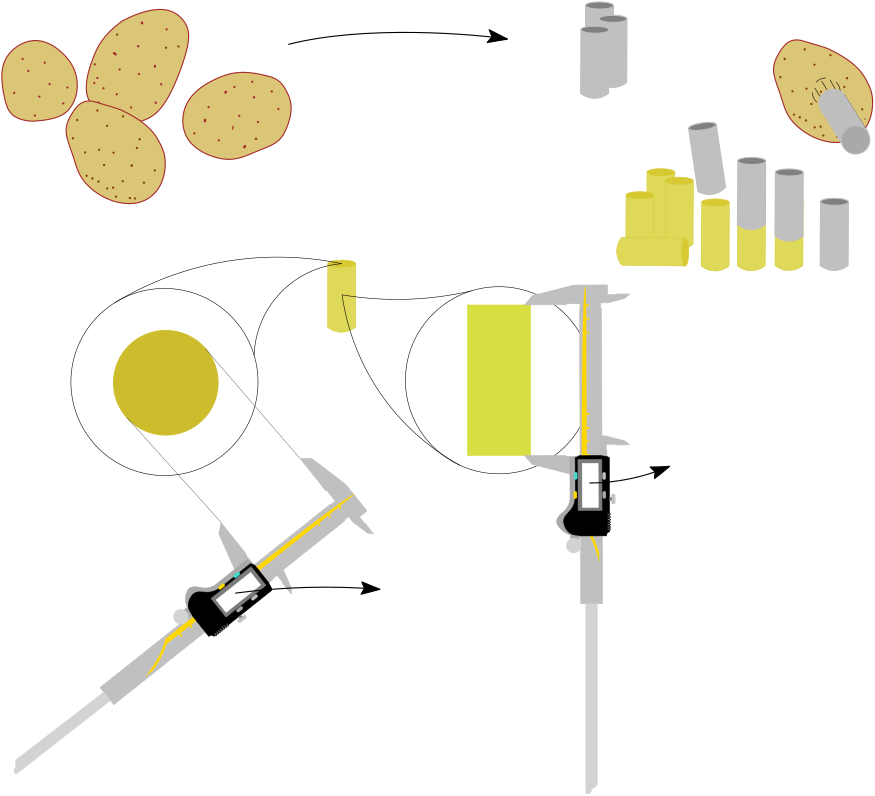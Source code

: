 <?xml version="1.0"?>
<!DOCTYPE ipe SYSTEM "ipe.dtd">
<ipe version="70218" creator="Ipe 7.2.20">
<info created="D:20200706234739" modified="D:20200707144152"/>
<ipestyle name="basic">
<symbol name="arrow/arc(spx)">
<path stroke="sym-stroke" fill="sym-stroke" pen="sym-pen">
0 0 m
-1 0.333 l
-1 -0.333 l
h
</path>
</symbol>
<symbol name="arrow/farc(spx)">
<path stroke="sym-stroke" fill="white" pen="sym-pen">
0 0 m
-1 0.333 l
-1 -0.333 l
h
</path>
</symbol>
<symbol name="arrow/ptarc(spx)">
<path stroke="sym-stroke" fill="sym-stroke" pen="sym-pen">
0 0 m
-1 0.333 l
-0.8 0 l
-1 -0.333 l
h
</path>
</symbol>
<symbol name="arrow/fptarc(spx)">
<path stroke="sym-stroke" fill="white" pen="sym-pen">
0 0 m
-1 0.333 l
-0.8 0 l
-1 -0.333 l
h
</path>
</symbol>
<symbol name="mark/circle(sx)" transformations="translations">
<path fill="sym-stroke">
0.6 0 0 0.6 0 0 e
0.4 0 0 0.4 0 0 e
</path>
</symbol>
<symbol name="mark/disk(sx)" transformations="translations">
<path fill="sym-stroke">
0.6 0 0 0.6 0 0 e
</path>
</symbol>
<symbol name="mark/fdisk(sfx)" transformations="translations">
<group>
<path fill="sym-fill">
0.5 0 0 0.5 0 0 e
</path>
<path fill="sym-stroke" fillrule="eofill">
0.6 0 0 0.6 0 0 e
0.4 0 0 0.4 0 0 e
</path>
</group>
</symbol>
<symbol name="mark/box(sx)" transformations="translations">
<path fill="sym-stroke" fillrule="eofill">
-0.6 -0.6 m
0.6 -0.6 l
0.6 0.6 l
-0.6 0.6 l
h
-0.4 -0.4 m
0.4 -0.4 l
0.4 0.4 l
-0.4 0.4 l
h
</path>
</symbol>
<symbol name="mark/square(sx)" transformations="translations">
<path fill="sym-stroke">
-0.6 -0.6 m
0.6 -0.6 l
0.6 0.6 l
-0.6 0.6 l
h
</path>
</symbol>
<symbol name="mark/fsquare(sfx)" transformations="translations">
<group>
<path fill="sym-fill">
-0.5 -0.5 m
0.5 -0.5 l
0.5 0.5 l
-0.5 0.5 l
h
</path>
<path fill="sym-stroke" fillrule="eofill">
-0.6 -0.6 m
0.6 -0.6 l
0.6 0.6 l
-0.6 0.6 l
h
-0.4 -0.4 m
0.4 -0.4 l
0.4 0.4 l
-0.4 0.4 l
h
</path>
</group>
</symbol>
<symbol name="mark/cross(sx)" transformations="translations">
<group>
<path fill="sym-stroke">
-0.43 -0.57 m
0.57 0.43 l
0.43 0.57 l
-0.57 -0.43 l
h
</path>
<path fill="sym-stroke">
-0.43 0.57 m
0.57 -0.43 l
0.43 -0.57 l
-0.57 0.43 l
h
</path>
</group>
</symbol>
<symbol name="arrow/fnormal(spx)">
<path stroke="sym-stroke" fill="white" pen="sym-pen">
0 0 m
-1 0.333 l
-1 -0.333 l
h
</path>
</symbol>
<symbol name="arrow/pointed(spx)">
<path stroke="sym-stroke" fill="sym-stroke" pen="sym-pen">
0 0 m
-1 0.333 l
-0.8 0 l
-1 -0.333 l
h
</path>
</symbol>
<symbol name="arrow/fpointed(spx)">
<path stroke="sym-stroke" fill="white" pen="sym-pen">
0 0 m
-1 0.333 l
-0.8 0 l
-1 -0.333 l
h
</path>
</symbol>
<symbol name="arrow/linear(spx)">
<path stroke="sym-stroke" pen="sym-pen">
-1 0.333 m
0 0 l
-1 -0.333 l
</path>
</symbol>
<symbol name="arrow/fdouble(spx)">
<path stroke="sym-stroke" fill="white" pen="sym-pen">
0 0 m
-1 0.333 l
-1 -0.333 l
h
-1 0 m
-2 0.333 l
-2 -0.333 l
h
</path>
</symbol>
<symbol name="arrow/double(spx)">
<path stroke="sym-stroke" fill="sym-stroke" pen="sym-pen">
0 0 m
-1 0.333 l
-1 -0.333 l
h
-1 0 m
-2 0.333 l
-2 -0.333 l
h
</path>
</symbol>
<symbol name="arrow/mid-normal(spx)">
<path stroke="sym-stroke" fill="sym-stroke" pen="sym-pen">
0.5 0 m
-0.5 0.333 l
-0.5 -0.333 l
h
</path>
</symbol>
<symbol name="arrow/mid-fnormal(spx)">
<path stroke="sym-stroke" fill="white" pen="sym-pen">
0.5 0 m
-0.5 0.333 l
-0.5 -0.333 l
h
</path>
</symbol>
<symbol name="arrow/mid-pointed(spx)">
<path stroke="sym-stroke" fill="sym-stroke" pen="sym-pen">
0.5 0 m
-0.5 0.333 l
-0.3 0 l
-0.5 -0.333 l
h
</path>
</symbol>
<symbol name="arrow/mid-fpointed(spx)">
<path stroke="sym-stroke" fill="white" pen="sym-pen">
0.5 0 m
-0.5 0.333 l
-0.3 0 l
-0.5 -0.333 l
h
</path>
</symbol>
<symbol name="arrow/mid-double(spx)">
<path stroke="sym-stroke" fill="sym-stroke" pen="sym-pen">
1 0 m
0 0.333 l
0 -0.333 l
h
0 0 m
-1 0.333 l
-1 -0.333 l
h
</path>
</symbol>
<symbol name="arrow/mid-fdouble(spx)">
<path stroke="sym-stroke" fill="white" pen="sym-pen">
1 0 m
0 0.333 l
0 -0.333 l
h
0 0 m
-1 0.333 l
-1 -0.333 l
h
</path>
</symbol>
<pen name="heavier" value="0.8"/>
<pen name="fat" value="1.2"/>
<pen name="ultrafat" value="2"/>
<symbolsize name="large" value="5"/>
<symbolsize name="small" value="2"/>
<symbolsize name="tiny" value="1.1"/>
<arrowsize name="large" value="10"/>
<arrowsize name="small" value="5"/>
<arrowsize name="tiny" value="3"/>
<color name="red" value="1 0 0"/>
<color name="blue" value="0 0 1"/>
<color name="green" value="0 1 0"/>
<color name="yellow" value="1 1 0"/>
<color name="orange" value="1 0.647 0"/>
<color name="gold" value="1 0.843 0"/>
<color name="purple" value="0.627 0.125 0.941"/>
<color name="gray" value="0.745"/>
<color name="brown" value="0.647 0.165 0.165"/>
<color name="navy" value="0 0 0.502"/>
<color name="pink" value="1 0.753 0.796"/>
<color name="seagreen" value="0.18 0.545 0.341"/>
<color name="turquoise" value="0.251 0.878 0.816"/>
<color name="violet" value="0.933 0.51 0.933"/>
<color name="darkblue" value="0 0 0.545"/>
<color name="darkcyan" value="0 0.545 0.545"/>
<color name="darkgray" value="0.663"/>
<color name="darkgreen" value="0 0.392 0"/>
<color name="darkmagenta" value="0.545 0 0.545"/>
<color name="darkorange" value="1 0.549 0"/>
<color name="darkred" value="0.545 0 0"/>
<color name="lightblue" value="0.678 0.847 0.902"/>
<color name="lightcyan" value="0.878 1 1"/>
<color name="lightgray" value="0.827"/>
<color name="lightgreen" value="0.565 0.933 0.565"/>
<color name="lightyellow" value="1 1 0.878"/>
<dashstyle name="dotted" value="[1 3] 0"/>
<dashstyle name="dashed" value="[4] 0"/>
<dashstyle name="dash dotted" value="[4 2 1 2] 0"/>
<dashstyle name="dash dot dotted" value="[4 2 1 2 1 2] 0"/>
<textsize name="large" value="\large"/>
<textsize name="Large" value="\Large"/>
<textsize name="LARGE" value="\LARGE"/>
<textsize name="huge" value="\huge"/>
<textsize name="Huge" value="\Huge"/>
<textsize name="small" value="\small"/>
<textsize name="footnote" value="\footnotesize"/>
<textsize name="tiny" value="\tiny"/>
<textstyle name="center" begin="\begin{center}" end="\end{center}"/>
<textstyle name="itemize" begin="\begin{itemize}" end="\end{itemize}"/>
<textstyle name="item" begin="\begin{itemize}\item{}" end="\end{itemize}"/>
<gridsize name="4 pts" value="4"/>
<gridsize name="8 pts (~3 mm)" value="8"/>
<gridsize name="16 pts (~6 mm)" value="16"/>
<gridsize name="32 pts (~12 mm)" value="32"/>
<gridsize name="10 pts (~3.5 mm)" value="10"/>
<gridsize name="20 pts (~7 mm)" value="20"/>
<gridsize name="14 pts (~5 mm)" value="14"/>
<gridsize name="28 pts (~10 mm)" value="28"/>
<gridsize name="56 pts (~20 mm)" value="56"/>
<anglesize name="90 deg" value="90"/>
<anglesize name="60 deg" value="60"/>
<anglesize name="45 deg" value="45"/>
<anglesize name="30 deg" value="30"/>
<anglesize name="22.5 deg" value="22.5"/>
<opacity name="10%" value="0.1"/>
<opacity name="30%" value="0.3"/>
<opacity name="50%" value="0.5"/>
<opacity name="75%" value="0.75"/>
<tiling name="falling" angle="-60" step="4" width="1"/>
<tiling name="rising" angle="30" step="4" width="1"/>
</ipestyle>
<page>
<layer name="alpha"/>
<layer name="beta"/>
<layer name="gamma"/>
<layer name="epsilon"/>
<layer name="zeta"/>
<layer name="eta"/>
<view layers="alpha beta gamma epsilon zeta eta" active="zeta"/>
<path layer="alpha" stroke="brown" fill="0.859 0.773 0.467" join="1">
168.193 727.742 m
181.514 734.641
192.694 728.456
192.456 718.227
184.678 698.091
177.301 691.257
165.476 690.172
152.891 699.285
157.447 714.798
161.136 722.501
168.193 727.742 c
</path>
<path stroke="brown" fill="0.859 0.773 0.467" join="1">
221.984 707.529 m
212.22 710.241
203.324 708.289
191.825 701.237
188.895 691.148
192.584 681.818
206.579 676.285
215.8 680.624
224.154 683.554
227.3 688.11
230.012 697.223
226.541 704.275
224.696 706.336
221.984 707.529 c
</path>
<path stroke="brown" fill="0.859 0.773 0.467" join="1">
135.946 691.627 m
145.493 692.17
150.809 696.726
152.653 704.863
150.483 713.108
141.696 720.81
133.451 721.027
126.725 716.145
124.229 709.528
125.64 699.113
128.215 692.05
135.946 691.627 c
</path>
<path stroke="brown" pen="0.8" cap="1" join="1">
132.322 714.055 m
132.322 714.055 l
</path>
<path stroke="brown" pen="0.8" cap="1" join="1">
134.379 709.748 m
134.379 709.748 l
</path>
<path stroke="brown" pen="0.8" cap="1" join="1">
140.292 712.705 m
140.292 712.705 l
</path>
<path stroke="brown" pen="0.8" cap="1" join="1">
142.028 704.992 m
142.028 704.992 l
</path>
<path stroke="brown" pen="0.8" cap="1" join="1">
138.364 700.492 m
138.364 700.492 l
</path>
<path stroke="brown" pen="0.8" cap="1" join="1">
129.301 701.842 m
129.301 701.842 l
</path>
<path stroke="brown" pen="0.8" cap="1" join="1">
136.757 693.679 m
136.757 693.679 l
</path>
<path stroke="brown" pen="0.8" cap="1" join="1">
146.977 698.05 m
146.977 698.05 l
</path>
<path stroke="brown" pen="0.8" cap="1" join="1">
148.456 703.771 m
148.456 703.771 l
</path>
<path stroke="brown" pen="0.8" cap="1" join="1">
171.366 696.603 m
171.366 696.603 l
</path>
<path stroke="brown" pen="0.8" cap="1" join="1">
179.937 711.574 m
179.937 711.249 l
</path>
<path stroke="brown" pen="0.8" cap="1" join="1">
174.187 708.645 m
174.187 708.645 l
</path>
<path stroke="brown" pen="0.8" cap="1" join="1">
167.243 710.272 m
167.243 710.272 l
</path>
<path stroke="brown" pen="0.8" cap="1" join="1">
165.182 716.13 m
165.399 716.13 l
165.725 715.805 l
165.725 715.697 l
165.833 715.697 l
</path>
<path stroke="brown" pen="0.8" cap="1" join="1">
173.861 718.626 m
173.97 718.626 l
</path>
<path stroke="brown" pen="0.8" cap="1" join="1">
184.168 724.701 m
184.168 724.701 l
</path>
<path stroke="brown" pen="0.8" cap="1" join="1">
175.272 727.196 m
175.272 726.979 l
175.38 726.871 l
</path>
<path stroke="brown" pen="0.8" cap="1" join="1">
158.131 705.39 m
158.131 705.39 l
</path>
<path stroke="brown" pen="0.8" cap="1" join="1">
163.88 693.457 m
163.88 693.457 l
</path>
<path stroke="brown" pen="0.8" cap="1" join="1">
182.215 704.956 m
182.215 704.956 l
</path>
<path stroke="brown" pen="0.8" cap="1" join="1">
180.262 698.23 m
180.262 698.339 l
</path>
<path stroke="brown" pen="0.8" cap="1" join="1">
202.936 684.778 m
202.936 684.778 l
</path>
<path stroke="brown" pen="0.8" cap="1" join="1">
217.039 691.395 m
217.039 691.395 l
</path>
<path stroke="brown" pen="0.8" cap="1" join="1">
208.577 703.98 m
208.577 703.98 l
</path>
<path stroke="brown" pen="0.8" cap="1" join="1">
205.54 702.244 m
205.431 702.136 l
205.431 702.027 l
205.323 702.027 l
205.323 701.919 l
</path>
<path stroke="brown" pen="0.8" cap="1" join="1">
199.247 696.711 m
199.247 696.711 l
</path>
<path stroke="brown" pen="0.8" cap="1" join="1">
198.054 692.155 m
197.945 692.046 l
197.945 691.612 l
</path>
<path stroke="brown" pen="0.8" cap="1" join="1">
194.148 687.273 m
194.148 687.273 l
</path>
<path stroke="brown" pen="0.8" cap="1" join="1">
224.416 696.06 m
224.416 696.06 l
</path>
<path stroke="brown" pen="0.8" cap="1" join="1">
216.388 685.32 m
216.28 685.32 l
</path>
<path stroke="brown" pen="0.8" cap="1" join="1">
212.374 682.716 m
212.374 682.608 l
212.157 682.282 l
212.049 682.282 l
</path>
<path stroke="brown" pen="0.8" cap="1" join="1">
210.313 693.565 m
210.313 693.565 l
</path>
<path stroke="brown" cap="1" join="1">
208.035 689.877 m
208.035 689.117 l
207.926 688.9 l
207.926 688.792 l
</path>
<path stroke="brown" pen="0.8" cap="1" join="1">
222.03 702.353 m
222.03 702.353 l
</path>
<path stroke="brown" pen="0.8" cap="1" join="1">
215.629 700.291 m
215.629 700.183 l
</path>
<path stroke="brown" pen="0.8" cap="1" join="1">
214.978 705.824 m
214.978 705.824 l
</path>
<path stroke="brown" pen="0.8" cap="1" join="1">
166.192 701.323 m
166.192 701.323 l
</path>
<path stroke="brown" pen="0.8" cap="1" join="1">
169.671 692.534 m
169.671 692.534 l
</path>
<path stroke="brown" pen="0.8" cap="1" join="1">
167.291 693.998 m
167.291 693.998 l
</path>
<path stroke="brown" pen="0.8" cap="1" join="1">
161.981 696.013 m
161.981 696.013 l
</path>
<path stroke="brown" pen="0.8" cap="1" join="1">
159.6 698.393 m
159.6 698.393 l
</path>
<path stroke="brown" pen="0.8" cap="1" join="1">
161.431 703.52 m
161.431 703.52 l
</path>
<path stroke="brown" pen="0.8" cap="1" join="1">
159.234 707.182 m
159.234 707.182 l
</path>
<path stroke="brown" pen="0.8" cap="1" join="1">
158.319 712.126 m
158.319 712.126 l
</path>
<path matrix="1 0 0 1 11.4613 11.2974" stroke="brown" fill="0.859 0.773 0.467" cap="1">
160.714 682.039 m
158.882 683.229
156.596 683.978
156.733 684.509
146.427 687.438 c
142.305 688.306
138.399 683.315
135.361 676.806
139.375 667.801
141.22 659.014
151.743 650.986
163.894 649.901
171.379 656.627
172.79 666.717
170.511 672.683
166.497 678.65
160.714 682.066 c
</path>
<path stroke="0.502 0.251 0" pen="0.8" cap="1" join="1">
162.734 689.977 m
162.734 689.977 l
</path>
<path stroke="0.502 0.251 0" pen="0.8" cap="1" join="1">
151.991 692.038 m
151.991 692.101 l
</path>
<path stroke="0.502 0.251 0" pen="0.8" cap="1" join="1">
159.861 681.358 m
159.861 681.358 l
</path>
<path stroke="0.502 0.251 0" pen="0.8" cap="1" join="1">
173.477 681.982 m
173.477 681.982 l
</path>
<path stroke="0.502 0.251 0" pen="0.8" cap="1" join="1">
174.414 685.105 m
174.476 685.168 l
</path>
<path stroke="0.502 0.251 0" pen="0.8" cap="1" join="1">
179.91 673.925 m
179.91 673.925 l
</path>
<path stroke="0.502 0.251 0" pen="0.8" cap="1" join="1">
176.038 669.49 m
175.975 669.49 l
</path>
<path stroke="0.502 0.251 0" pen="0.8" cap="1" join="1">
172.79 663.807 m
172.79 663.807 l
</path>
<path stroke="0.502 0.251 0" pen="0.8" cap="1" join="1">
170.978 663.994 m
170.916 663.994 l
</path>
<path stroke="0.502 0.251 0" pen="0.8" cap="1" join="1">
165.919 664.494 m
165.919 664.494 l
</path>
<path stroke="0.502 0.251 0" pen="0.8" cap="1" join="1">
164.92 667.742 m
164.92 667.679 l
</path>
<path stroke="0.502 0.251 0" pen="0.8" cap="1" join="1">
162.796 667.429 m
162.796 667.429 l
</path>
<path stroke="0.502 0.251 0" pen="0.8" cap="1" join="1">
159.673 669.928 m
159.611 669.928 l
</path>
<path stroke="0.502 0.251 0" pen="0.8" cap="1" join="1">
157.425 670.989 m
157.425 671.114 l
</path>
<path stroke="0.502 0.251 0" pen="0.8" cap="1" join="1">
155.364 671.989 m
155.364 671.989 l
</path>
<path stroke="0.502 0.251 0" pen="0.8" cap="1" join="1">
161.61 675.861 m
161.672 675.861 l
</path>
<path stroke="0.502 0.251 0" pen="0.8" cap="1" join="1">
168.355 670.053 m
168.355 670.053 l
</path>
<path stroke="0.502 0.251 0" pen="0.8" cap="1" join="1">
171.665 675.611 m
171.665 675.736 l
171.541 675.736 l
</path>
<path stroke="0.502 0.251 0" pen="0.8" cap="1" join="1">
165.045 680.296 m
165.045 680.296 l
</path>
<path stroke="0.502 0.251 0" pen="0.8" cap="1" join="1">
168.48 693.412 m
168.48 693.412 l
</path>
<path stroke="0.502 0.251 0" pen="0.8" cap="1" join="1">
159.236 695.536 m
159.236 695.473 l
</path>
<path stroke="0.502 0.251 0" pen="0.8" cap="1" join="1">
154.802 680.421 m
154.802 680.421 l
</path>
<path stroke="0.502 0.251 0" pen="0.8" cap="1" join="1">
150.429 685.48 m
150.429 685.542 l
</path>
<path stroke="0.502 0.251 0" pen="0.8" cap="1" join="1">
188.443 718.543 m
188.443 718.543 l
</path>
<path stroke="0.502 0.251 0" pen="0.8" cap="1" join="1">
183.972 718.11 m
183.972 718.11 l
</path>
<path stroke="0.502 0.251 0" pen="0.8" cap="1" join="1">
166.327 722.822 m
166.327 722.822 l
</path>
<path stroke="0" arrow="ptarc/normal">
227.955 719.288 m
255.756 726.409
295.198 722.985
306.839 721.205 c
</path>
<path matrix="0.524893 0 0 0.777901 158.315 163.149" stroke="gray" fill="0.753">
336.622 733.175 m
336.385 703.468 l
21.3727 0 0 21.3727 345.953 722.579 355.52 703.468 a
355.706 733.023 l
</path>
<path matrix="0.323666 0 0.00209453 0.479679 224.566 382.216" stroke="gray" fill="0.502">
15.5036 0 -0.405716 2.67772 351.976 731.899 e
</path>
<path matrix="0.524893 0 0 0.777901 163.17 158.352" stroke="gray" fill="0.753">
336.622 733.175 m
336.385 703.468 l
21.3727 0 0 21.3727 345.953 722.579 355.52 703.468 a
355.706 733.023 l
</path>
<path matrix="0.323666 0 0.00209453 0.479679 229.421 377.419" stroke="gray" fill="0.502">
15.5036 0 -0.405716 2.67772 351.976 731.899 e
</path>
<path matrix="0.524893 0 0 0.777901 156.654 154.438" stroke="gray" fill="0.753">
336.622 733.175 m
336.385 703.468 l
21.3727 0 0 21.3727 345.953 722.579 355.52 703.468 a
355.706 733.023 l
</path>
<path matrix="0.323666 0 0.00209453 0.479679 222.904 373.505" stroke="gray" fill="0.502">
15.5036 0 -0.405716 2.67772 351.976 731.899 e
</path>
<path matrix="1 0 0 1 254.669 21.9941" stroke="brown" pen="0.8" cap="1" join="1">
163.88 693.457 m
163.88 693.457 l
</path>
<path matrix="1 0 0 1 254.669 21.9941" stroke="brown" pen="0.8" cap="1" join="1">
169.671 692.534 m
169.671 692.534 l
</path>
<path matrix="1 0 0 1 254.669 21.9941" stroke="brown" pen="0.8" cap="1" join="1">
167.291 693.998 m
167.291 693.998 l
</path>
<path matrix="1 0 0 1 254.669 21.9941" stroke="brown" pen="0.8" cap="1" join="1">
161.981 696.013 m
161.981 696.013 l
</path>
<path matrix="1 0 0 1 266.131 33.2915" stroke="brown" fill="0.859 0.773 0.467" cap="1">
160.714 682.039 m
158.882 683.229
156.596 683.978
156.733 684.509
146.427 687.438 c
142.305 688.306
138.399 683.315
135.361 676.806
139.375 667.801
141.22 659.014
151.743 650.986
163.894 649.901
171.379 656.627
172.79 666.717
170.511 672.683
166.497 678.65
160.714 682.066 c
</path>
<path matrix="1 0 0 1 254.669 21.9941" stroke="0.502 0.251 0" pen="0.8" cap="1" join="1">
162.734 689.977 m
162.734 689.977 l
</path>
<path matrix="1 0 0 1 254.669 21.9941" stroke="0.502 0.251 0" pen="0.8" cap="1" join="1">
151.991 692.038 m
151.991 692.101 l
</path>
<path matrix="1 0 0 1 254.669 21.9941" stroke="0.502 0.251 0" pen="0.8" cap="1" join="1">
159.861 681.358 m
159.861 681.358 l
</path>
<path matrix="1 0 0 1 254.669 21.9941" stroke="0.502 0.251 0" pen="0.8" cap="1" join="1">
173.477 681.982 m
173.477 681.982 l
</path>
<path matrix="1 0 0 1 254.669 21.9941" stroke="0.502 0.251 0" pen="0.8" cap="1" join="1">
174.414 685.105 m
174.476 685.168 l
</path>
<path matrix="1 0 0 1 254.669 21.9941" stroke="0.502 0.251 0" pen="0.8" cap="1" join="1">
179.91 673.925 m
179.91 673.925 l
</path>
<path matrix="1 0 0 1 254.669 21.9941" stroke="0.502 0.251 0" pen="0.8" cap="1" join="1">
176.038 669.49 m
175.975 669.49 l
</path>
<path matrix="1 0 0 1 254.669 21.9941" stroke="0.502 0.251 0" pen="0.8" cap="1" join="1">
172.79 663.807 m
172.79 663.807 l
</path>
<path matrix="1 0 0 1 254.669 21.9941" stroke="0.502 0.251 0" pen="0.8" cap="1" join="1">
170.978 663.994 m
170.916 663.994 l
</path>
<path matrix="1 0 0 1 254.669 21.9941" stroke="0.502 0.251 0" pen="0.8" cap="1" join="1">
165.919 664.494 m
165.919 664.494 l
</path>
<path matrix="1 0 0 1 254.669 21.9941" stroke="0.502 0.251 0" pen="0.8" cap="1" join="1">
164.92 667.742 m
164.92 667.679 l
</path>
<path matrix="1 0 0 1 254.669 21.9941" stroke="0.502 0.251 0" pen="0.8" cap="1" join="1">
162.796 667.429 m
162.796 667.429 l
</path>
<path matrix="1 0 0 1 254.669 21.9941" stroke="0.502 0.251 0" pen="0.8" cap="1" join="1">
159.673 669.928 m
159.611 669.928 l
</path>
<path matrix="1 0 0 1 254.669 21.9941" stroke="0.502 0.251 0" pen="0.8" cap="1" join="1">
157.425 670.989 m
157.425 671.114 l
</path>
<path matrix="1 0 0 1 254.669 21.9941" stroke="0.502 0.251 0" pen="0.8" cap="1" join="1">
155.364 671.989 m
155.364 671.989 l
</path>
<path matrix="1 0 0 1 254.669 21.9941" stroke="0.502 0.251 0" pen="0.8" cap="1" join="1">
161.61 675.861 m
161.672 675.861 l
</path>
<path matrix="1 0 0 1 254.669 21.9941" stroke="0.502 0.251 0" pen="0.8" cap="1" join="1">
168.355 670.053 m
168.355 670.053 l
</path>
<path matrix="1 0 0 1 254.669 21.9941" stroke="0.502 0.251 0" pen="0.8" cap="1" join="1">
171.665 675.611 m
171.665 675.736 l
171.541 675.736 l
</path>
<path matrix="1 0 0 1 254.669 21.9941" stroke="0.502 0.251 0" pen="0.8" cap="1" join="1">
165.045 680.296 m
165.045 680.296 l
</path>
<path matrix="1 0 0 1 254.669 21.9941" stroke="0.502 0.251 0" pen="0.8" cap="1" join="1">
168.48 693.412 m
168.48 693.412 l
</path>
<path matrix="1 0 0 1 254.669 21.9941" stroke="0.502 0.251 0" pen="0.8" cap="1" join="1">
159.236 695.536 m
159.236 695.473 l
</path>
<path matrix="1 0 0 1 254.669 21.9941" stroke="0.502 0.251 0" pen="0.8" cap="1" join="1">
154.802 680.421 m
154.802 680.421 l
</path>
<path matrix="1 0 0 1 254.669 21.9941" stroke="0.502 0.251 0" pen="0.8" cap="1" join="1">
150.429 685.48 m
150.429 685.542 l
</path>
<path stroke="0" cap="1">
435.568 692.446 m
435.568 692.446 l
</path>
<path matrix="0.791578 0 0 0.791578 84.3616 151.518" stroke="0" dash="dashed" pen="0.2">
6.36092 0 0 6.36092 426.064 695.68 e
</path>
<path matrix="0.791578 0 0 0.791578 86.8259 147.404" stroke="0">
441.879 682.418 m
431.032 699.654 l
</path>
<path matrix="0.791578 0 0 0.791578 86.8264 147.404" stroke="0" dash="dashed" pen="0.2">
420.342 698.486 m
417.158 703.505 l
</path>
<path matrix="0.791578 0 0 0.791578 86.8264 147.404" stroke="0" dash="dashed" pen="0.2">
423.507 701.519 m
420.307 706.663 l
</path>
<path matrix="0.791578 0 0 0.791578 86.8264 147.404" stroke="0" dash="dashed" pen="0.2">
427.149 701.959 m
424.251 707.103 l
</path>
<path matrix="0.791578 0 0 0.791578 86.8261 147.405" stroke="gray" fill="gray">
441.739 682.641 m
6.49604 0 0 6.49604 436.312 679.07 430.125 677.09 a
421.254 691.519 l
6.36243 0 0 -6.36243 426.058 695.69 431.805 698.421 a
441.385 683.128 l
</path>
<path matrix="0.791578 0 0 0.791578 86.8263 147.405" stroke="gray" fill="darkgray">
6.49604 0 0 6.49604 436.312 679.07 e
</path>
<path matrix="0.524893 0 0 0.777901 180.417 103.151" stroke="0.839 0.788 0.196" fill="0.875 0.851 0.349" pen="0.2">
336.622 733.175 m
336.385 703.468 l
21.3727 0 0 21.3727 345.953 722.579 355.52 703.468 a
355.706 733.023 l
</path>
<path matrix="0.323666 0 0.00209453 0.479679 246.667 322.218" stroke="0.839 0.788 0.196" fill="0.839 0.788 0.196" pen="0.2">
15.5036 0 -0.405716 2.67772 351.976 731.899 e
</path>
<path matrix="0.524893 0 0 0.777901 187.071 100.067" stroke="0.839 0.788 0.196" fill="0.875 0.851 0.349" pen="0.2">
336.622 733.175 m
336.385 703.468 l
21.3727 0 0 21.3727 345.953 722.579 355.52 703.468 a
355.706 733.023 l
</path>
<path matrix="0.323666 0 0.00209453 0.479679 253.321 319.134" stroke="0.839 0.788 0.196" fill="0.839 0.788 0.196" pen="0.2">
15.5036 0 -0.405716 2.67772 351.976 731.899 e
</path>
<path matrix="0.524893 0 0 0.777901 172.871 94.8742" stroke="0.839 0.788 0.196" fill="0.875 0.851 0.349" pen="0.2">
336.622 733.175 m
336.385 703.468 l
21.3727 0 0 21.3727 345.953 722.579 355.52 703.468 a
355.706 733.023 l
</path>
<path matrix="0.323666 0 0.00209453 0.479679 239.121 313.941" stroke="0.839 0.788 0.196" fill="0.839 0.788 0.196" pen="0.2">
15.5036 0 -0.405716 2.67772 351.976 731.899 e
</path>
<path matrix="-0.00108152 -0.524871 0.777919 -0.00706211 -198.913 831.389" stroke="0.839 0.788 0.196" fill="0.875 0.851 0.349" pen="0.2">
336.622 733.175 m
336.385 703.468 l
21.3727 0 0 21.3727 345.953 722.579 355.52 703.468 a
355.706 733.023 l
</path>
<path matrix="-0.0006669 -0.323653 0.479685 -0.00644917 20.022 763.153" stroke="0.839 0.788 0.196" fill="0.839 0.788 0.196" pen="0.2">
15.5036 0 -0.405716 2.67772 351.976 731.899 e
</path>
<path matrix="0.524893 0 0 0.777901 226.611 92.4324" stroke="0.839 0.788 0.196" fill="0.875 0.851 0.349" pen="0.2">
336.622 733.175 m
336.385 703.468 l
21.3727 0 0 21.3727 345.953 722.579 355.52 703.468 a
355.706 733.023 l
</path>
<path matrix="0.323666 0 0.00209453 0.479679 292.861 311.499" stroke="0.839 0.788 0.196" fill="0.839 0.788 0.196" pen="0.2">
15.5036 0 -0.405716 2.67772 351.976 731.899 e
</path>
<path matrix="0.524893 0 0 0.777901 226.632 103.048" stroke="gray" fill="0.753">
336.622 733.175 m
336.385 703.468 l
21.3727 0 0 21.3727 345.953 722.579 355.52 703.468 a
355.706 733.023 l
</path>
<path matrix="0.323666 0 0.00209453 0.479679 292.882 322.115" stroke="gray" fill="0.502">
15.5036 0 -0.405716 2.67772 351.976 731.899 e
</path>
<path matrix="0.524893 0 0 0.777901 213.033 92.3338" stroke="0.839 0.788 0.196" fill="0.875 0.851 0.349" pen="0.2">
336.622 733.175 m
336.385 703.468 l
21.3727 0 0 21.3727 345.953 722.579 355.52 703.468 a
355.706 733.023 l
</path>
<path matrix="0.323666 0 0.00209453 0.479679 279.283 311.401" stroke="0.839 0.788 0.196" fill="0.839 0.788 0.196" pen="0.2">
15.5036 0 -0.405716 2.67772 351.976 731.899 e
</path>
<path matrix="0.524893 0 0 0.777901 213.107 107.178" stroke="gray" fill="0.753">
336.622 733.175 m
336.385 703.468 l
21.3727 0 0 21.3727 345.953 722.579 355.52 703.468 a
355.706 733.023 l
</path>
<path matrix="0.323666 0 0.00209453 0.479679 279.357 326.245" stroke="gray" fill="0.502">
15.5036 0 -0.405716 2.67772 351.976 731.899 e
</path>
<path matrix="0.524893 0 0 0.777901 200.031 92.2567" stroke="0.839 0.788 0.196" fill="0.875 0.851 0.349" pen="0.2">
336.622 733.175 m
336.385 703.468 l
21.3727 0 0 21.3727 345.953 722.579 355.52 703.468 a
355.706 733.023 l
</path>
<path matrix="0.323666 0 0.00209453 0.479679 266.281 311.323" stroke="0.839 0.788 0.196" fill="0.839 0.788 0.196" pen="0.2">
15.5036 0 -0.405716 2.67772 351.976 731.899 e
</path>
<path matrix="0.518722 0.0802498 -0.118932 0.768756 284.635 98.5257" stroke="gray" fill="0.753">
336.622 733.175 m
336.385 703.468 l
21.3727 0 0 21.3727 345.953 722.579 355.52 703.468 a
355.706 733.023 l
</path>
<path matrix="0.319861 0.0494846 -0.0712672 0.47436 316.614 325.146" stroke="gray" fill="0.502">
15.5036 0 -0.405716 2.67772 351.976 731.899 e
</path>
<path matrix="0.524893 0 0 0.777901 242.882 92.4713" stroke="gray" fill="0.753">
336.622 733.175 m
336.385 703.468 l
21.3727 0 0 21.3727 345.953 722.579 355.52 703.468 a
355.706 733.023 l
</path>
<path matrix="0.323666 0 0.00209453 0.479679 309.132 311.538" stroke="gray" fill="0.502">
15.5036 0 -0.405716 2.67772 351.976 731.899 e
</path>
<path matrix="0.524843 0.00548878 -0.00267626 0.777946 67.4767 68.2763" stroke="0.839 0.788 0.196" fill="0.875 0.851 0.349" pen="0.2">
336.622 733.175 m
336.385 703.468 l
21.3727 0 0 21.3727 345.953 722.579 355.52 703.468 a
355.706 733.023 l
</path>
<path matrix="0.323636 0.00338457 0.00044408 0.479728 132.967 288.048" stroke="0.839 0.788 0.196" fill="0.839 0.788 0.196" pen="0.2">
15.5036 0 -0.405716 2.67772 351.976 731.899 e
</path>
<path stroke="black" pen="0.2">
33.6811 0 0 33.6811 183.383 597.759 e
</path>
<path matrix="1 0 0 1 120.432 0.623924" stroke="black" pen="0.2">
33.6811 0 0 33.6811 183.383 597.759 e
</path>
<path stroke="0.804 0.741 0.173" fill="0.804 0.741 0.173">
18.8087 0 0 18.8087 183.87 597.487 e
</path>
<path stroke="black" pen="0.2">
247.204 640.352 m
34.2971 0 0 34.2971 249.94 606.164 215.664 607.37 a
</path>
<path stroke="black" pen="0.2">
247.204 640.352 m
113.086 0 0 113.086 224.188 529.633 165.412 626.245 a
</path>
<path stroke="0.847 0.875 0.259" fill="0.847 0.875 0.259" pen="0.2">
315.216 571.266 m
315.216 625.499 l
292.413 625.499 l
292.413 571.266 l
h
</path>
<path stroke="0" pen="0.2">
247.334 629.138 m
118.328 0 0 118.328 267.065 745.81 293.805 630.542 a
</path>
<path stroke="0" pen="0.2">
247.334 629.138 m
83.181 0 0 83.181 329.703 640.734 289.721 567.792 a
</path>
<path layer="zeta" matrix="-0.770003 -0.613168 0.613168 -0.770003 77.1929 1062.05" stroke="gray" fill="0.753" pen="0.2" join="1">
188.078 488.857 m
188.078 504.127 l
187.719 504.127 l
187.719 509.121 l
189.801 509.121 l
189.831 508.941 l
297.458 508.941 l
297.458 516.977 l
189.415 516.977 l
189.39 516.977 l
189.39 516.977 l
189.36 516.665 l
187.43 516.665 l
187.43 519.365 l
185.778 525.641 l
184.206 527.316 l
184.206 522.263 l
184.388 522.12 l
184.388 519.223 l
180.881 519.223 l
180.881 506.933 l
180.881 506.933 l
184.687 491.65 l
h
</path>
<path matrix="-0.770003 -0.613168 0.613168 -0.770003 77.1929 1062.05" stroke="gold" fill="gold" pen="0.05" join="1">
282.064 516.114 m
36.2248 0 0 36.2248 288.797 480.52 267.614 509.906 a
267.614 509.906 l
180.904 509.906
180.874 511.636 c
187.546 511.636 l
187.566 512.678 l
188.146 512.678 l
188.159 511.7 l
192.549 511.7 l
192.553 512.779 l
193.093 512.779 l
193.109 511.71 l
197.509 511.71 l
197.488 512.732 l
198.038 512.742 l
198.038 511.702 l
227.271 511.702 l
227.261 512.712 l
227.921 512.722 l
227.923 511.716 l
232.353 511.716 l
232.328 512.741 l
232.928 512.751 l
232.938 511.729 l
237.355 511.729 l
237.308 512.721 l
237.888 512.721 l
237.889 511.733 l
242.319 511.733 l
242.315 512.724 l
242.905 512.714 l
242.903 511.718 l
247.283 511.718 l
247.285 512.744 l
247.845 512.744 l
247.878 511.736 l
252.217 511.736 l
252.23 512.692 l
252.87 512.682 l
252.878 511.721 l
257.191 511.721 l
257.19 512.752 l
257.89 512.732 l
257.861 511.725 l
262.174 511.725 l
262.16 512.812 l
262.82 512.822 l
262.819 511.636 l
268.585 511.636 l
34.8483 0 0 -34.8483 287.746 482.528 278.45 516.114 a
</path>
<path stroke="black" pen="0.1">
198.061 609.832 m
232.124 570.301 l
</path>
<path stroke="black" pen="0.1">
169.84 584.96 m
203.745 547.225 l
</path>
<path matrix="-0.770003 -0.613168 0.613168 -0.770003 56.2979 1045.19" stroke="gray" fill="gray" pen="0.2">
204.834 505.805 m
201.193 491.797 l
197.964 489.067 l
197.964 504.002 l
198.257 504.002 l
198.257 509.721 l
204.834 505.805 l
</path>
<path matrix="-0.770003 -0.613168 0.613168 -0.770003 55.0704 1046.67" stroke="gray" fill="gray" pen="0.2">
198.429 519.204 m
196.289 519.214 l
196.199 518.934 l
193.949 518.944 l
193.954 522.231 l
194.204 522.231 l
194.204 526.124 l
194.117 527.484 l
192.767 525.804 l
190.869 518.739 l
190.849 517.009 l
189.369 516.979 l
189.079 516.039 l
198.399 516.039 l
198.429 519.204 l
</path>
<path matrix="-0.770003 -0.613168 0.613168 -0.770003 56.2979 1045.19" stroke="darkgray" fill="darkgray" pen="0.2">
198.052 509.201 m
198.878 505.639 l
212.653 505.639 l
6.98516 0 0 -6.98516 213.255 498.68 217.643 504.115 a
7.29792 0 0 -7.29792 213.077 498.422 219.175 502.431 a
5.45186 0 0 5.45186 223.388 505.891 221.286 500.861 a
2.26284 0 0 2.26284 222.11 502.968 222.922 500.856 a
7.32019 0 0 7.32019 219.892 507.52 226.888 505.366 a
28.5199 0 0 28.5199 199.081 511.701 227.438 508.664 a
h
</path>
<path matrix="-0.770003 -0.613168 0.613168 -0.770003 56.2365 1045.23" stroke="0" fill="black" pen="0.2">
198.829 520.138 m
198.469 519.648
198.249 519.098
198.177 517.472 c
198.177 517.472 l
198.033 517.472 l
198.033 509.277 l
198.881 507.642 l
204.185 507.642 l
206.714 507.691 l
209.989 507.691 l
213.594 507.568 l
7.33656 0 0 -7.33656 213.272 500.238 217.611 506.155 a
1514.29 0 0 1514.29 1219.5 1641.62 219.872 504.163 a
3.20596 0 0 3.20596 222.051 506.514 222.471 503.336 a
6.17394 0 0 6.17394 221.551 509.441 225.509 504.703 a
4.65517 0 0 4.65517 222.569 508.313 226.321 505.557 a
6.344 0 0 6.344 221.088 509.143 227.419 508.74 a
227.419 519.016 l
1.26569 0 0 -1.26569 227.191 520.261 225.929 520.165 a
225.077 520.165 l
219.345 520.138 l
198.794 520.138 l
</path>
<path matrix="-0.770003 -0.613168 0.613168 -0.770003 56.2854 1045.23" stroke="turquoise" fill="turquoise" pen="0.2">
204.72 508.301 m
206.25 508.301 l
0.53231 0 0 -0.53231 206.188 507.772 206.22 507.241 a
204.72 507.241 l
0.530395 0 0 -0.530395 204.7 507.771 204.72 508.301 a
h
</path>
<path matrix="-0.770003 -0.613168 0.613168 -0.770003 56.1198 1045.31" stroke="gold" fill="gold" pen="0.2">
211.634 508.3 m
213.164 508.3 l
0.53231 0 0 -0.53231 213.102 507.771 213.134 507.24 a
211.634 507.24 l
0.530395 0 0 -0.530395 211.614 507.77 211.634 508.3 a
h
</path>
<path matrix="-0.770003 -0.613168 0.613168 -0.770003 56.3419 1045.25" stroke="0" fill="gray" pen="0.2">
0.241868 0 0 0.66 219.611 519.83 e
</path>
<path matrix="-0.770003 -0.613168 0.613168 -0.770003 55.5874 1044.65" stroke="0" fill="gray" pen="0.2">
0.241868 0 0 0.66 219.611 519.83 e
</path>
<path matrix="-0.770003 -0.613168 0.613168 -0.770003 54.8636 1044.07" stroke="0" fill="gray" pen="0.2">
0.241868 0 0 0.66 219.611 519.83 e
</path>
<path matrix="-0.770003 -0.613168 0.613168 -0.770003 54.1013 1043.47" stroke="0" fill="gray" pen="0.2">
0.241868 0 0 0.66 219.611 519.83 e
</path>
<path matrix="-0.770003 -0.613168 0.613168 -0.770003 53.4006 1042.91" stroke="0" fill="gray" pen="0.2">
0.241868 0 0 0.66 219.611 519.83 e
</path>
<path matrix="-0.770003 -0.613168 0.613168 -0.770003 52.7461 1042.39" stroke="0" fill="gray" pen="0.2">
0.241868 0 0 0.66 219.611 519.83 e
</path>
<path matrix="-0.770003 -0.613168 0.613168 -0.770003 52.1147 1041.89" stroke="0" fill="gray" pen="0.2">
0.241868 0 0 0.66 219.611 519.83 e
</path>
<path matrix="-0.770003 -0.613168 0.613168 -0.770003 62.6055 1037.16" stroke="gray" fill="gray" pen="0.2">
204.72 508.301 m
206.25 508.301 l
0.53231 0 0 -0.53231 206.188 507.772 206.22 507.241 a
204.72 507.241 l
0.530395 0 0 -0.530395 204.7 507.771 204.72 508.301 a
h
</path>
<path matrix="-0.770003 -0.613168 0.613168 -0.770003 57.2978 1032.89" stroke="darkgray" fill="darkgray" pen="0.2">
204.72 508.301 m
206.25 508.301 l
0.53231 0 0 -0.53231 206.188 507.772 206.22 507.241 a
204.72 507.241 l
0.530395 0 0 -0.530395 204.7 507.771 204.72 508.301 a
h
</path>
<path matrix="-0.770003 -0.613168 0.613168 -0.770003 56.187 1045.22" stroke="0.486" fill="0.486" pen="0.2">
199.394 517.411 m
199.394 508.668 l
218.061 508.668 l
218.061 517.411 l
h
</path>
<path matrix="-0.770003 -0.613168 0.613168 -0.770003 56.2511 1045.29" stroke="white" fill="1" pen="0.2">
200.932 516.066 m
200.932 510.254 l
217.034 510.254 l
217.034 516.066 l
h
</path>
<path matrix="-0.770003 -0.613168 0.613168 -0.770003 56.3325 1045.08" stroke="gray" fill="gray" pen="0.05">
212.156 521.881 m
212.156 520.701 l
215.676 520.701 l
215.676 521.881 l
h
</path>
<path matrix="-0.770003 -0.613168 0.613168 -0.770003 56.3325 1045.08" stroke="lightgray" fill="lightgray" pen="0.05">
212.416 522.221 m
212.416 521.881 l
215.366 521.881 l
215.366 522.221 l
h
</path>
<path matrix="-0.770003 -0.613168 0.613168 -0.770003 56.3325 1045.08" stroke="0.486" fill="0.486" pen="0.05">
213.236 520.701 m
213.236 519.956 l
214.526 519.956 l
214.526 520.701 l
h
</path>
<path matrix="-0.770003 -0.613168 0.613168 -0.770003 56.3325 1045.08" stroke="lightgray" fill="lightgray" pen="0.05">
2.76279 0 0 2.76279 230.896 506.798 e
</path>
<path matrix="-0.770003 -0.613168 0.613168 -0.770003 56.3325 1045.08" stroke="darkgray" fill="darkgray" pen="0.05">
226.916 505.564 m
228.424 505.564 l
2.76279 0 0 -2.76279 230.896 506.798 229.066 508.868 a
227.399 508.868 l
23.4382 0 0 -23.4382 204.024 510.592 226.916 505.564 a
h
</path>
<path matrix="0.00394635 -0.984309 0.984309 0.00394635 -168.904 808.697" stroke="gray" fill="0.753" pen="0.2" join="1">
188.078 488.857 m
188.078 504.127 l
187.719 504.127 l
187.719 509.121 l
189.801 509.121 l
189.831 508.941 l
297.458 508.941 l
297.458 516.977 l
189.415 516.977 l
189.39 516.977 l
189.39 516.977 l
189.36 516.665 l
187.43 516.665 l
187.43 519.365 l
185.778 525.641 l
184.206 527.316 l
184.206 522.263 l
184.388 522.12 l
184.388 519.223 l
180.881 519.223 l
180.881 506.933 l
180.881 506.933 l
184.687 491.65 l
h
</path>
<path matrix="0.00394635 -0.984309 0.984309 0.00394635 -169.252 808.256" stroke="gold" fill="gold" pen="0.05" join="1">
282.064 516.114 m
36.2248 0 0 36.2248 288.797 480.52 267.614 509.906 a
267.614 509.906 l
180.904 509.906
180.874 511.636 c
187.546 511.636 l
187.566 512.678 l
188.146 512.678 l
188.159 511.7 l
192.549 511.7 l
192.553 512.779 l
193.093 512.779 l
193.109 511.71 l
197.509 511.71 l
197.488 512.732 l
198.038 512.742 l
198.038 511.702 l
227.271 511.702 l
227.261 512.712 l
227.921 512.722 l
227.923 511.716 l
232.353 511.716 l
232.328 512.741 l
232.928 512.751 l
232.938 511.729 l
237.355 511.729 l
237.308 512.721 l
237.888 512.721 l
237.889 511.733 l
242.319 511.733 l
242.315 512.724 l
242.905 512.714 l
242.903 511.718 l
247.283 511.718 l
247.285 512.744 l
247.845 512.744 l
247.878 511.736 l
252.217 511.736 l
252.23 512.692 l
252.87 512.682 l
252.878 511.721 l
257.191 511.721 l
257.19 512.752 l
257.89 512.732 l
257.861 511.725 l
262.174 511.725 l
262.16 512.812 l
262.82 512.822 l
262.819 511.636 l
268.585 511.636 l
34.8483 0 0 -34.8483 287.746 482.528 278.45 516.114 a
</path>
<path matrix="0.00394635 -0.984309 0.984309 0.00394635 -169.15 764.194" stroke="gray" fill="gray" pen="0.2">
204.834 505.805 m
201.193 491.797 l
197.964 489.067 l
197.964 504.002 l
198.257 504.002 l
198.257 509.721 l
204.834 505.805 l
</path>
<path matrix="0.00394635 -0.984309 0.984309 0.00394635 -169.15 764.194" stroke="gray" fill="gray" pen="0.2">
198.429 519.204 m
196.289 519.214 l
196.199 518.934 l
193.949 518.944 l
193.954 522.231 l
194.204 522.231 l
194.204 526.124 l
194.117 527.484 l
192.767 525.804 l
190.869 518.739 l
190.849 517.009 l
189.369 516.979 l
189.079 516.039 l
198.399 516.039 l
198.429 519.204 l
</path>
<path matrix="0.00394635 -0.984309 0.984309 0.00394635 -169.15 764.194" stroke="darkgray" fill="darkgray" pen="0.2">
198.052 509.201 m
198.878 505.639 l
212.653 505.639 l
6.98516 0 0 -6.98516 213.255 498.68 217.643 504.115 a
7.29792 0 0 -7.29792 213.077 498.422 219.175 502.431 a
5.45186 0 0 5.45186 223.388 505.891 221.286 500.861 a
2.26284 0 0 2.26284 222.11 502.968 222.922 500.856 a
7.32019 0 0 7.32019 219.892 507.52 226.888 505.366 a
28.5199 0 0 28.5199 199.081 511.701 227.438 508.664 a
h
</path>
<path matrix="0.00394635 -0.984309 0.984309 0.00394635 -169.219 764.171" stroke="0" fill="black" pen="0.2">
198.829 520.138 m
198.469 519.648
198.249 519.098
198.177 517.472 c
198.177 517.472 l
198.033 517.472 l
198.033 509.277 l
198.881 507.642 l
204.185 507.642 l
206.714 507.691 l
209.989 507.691 l
213.594 507.568 l
7.33656 0 0 -7.33656 213.272 500.238 217.611 506.155 a
1514.29 0 0 1514.29 1219.5 1641.62 219.872 504.163 a
3.20596 0 0 3.20596 222.051 506.514 222.471 503.336 a
6.17394 0 0 6.17394 221.551 509.441 225.509 504.703 a
4.65517 0 0 4.65517 222.569 508.313 226.321 505.557 a
6.344 0 0 6.344 221.088 509.143 227.419 508.74 a
227.419 519.016 l
1.26569 0 0 -1.26569 227.191 520.261 225.929 520.165 a
225.077 520.165 l
219.345 520.138 l
198.794 520.138 l
</path>
<path matrix="0.00394635 -0.984309 0.984309 0.00394635 -169.189 764.209" stroke="turquoise" fill="turquoise" pen="0.2">
204.72 508.301 m
206.25 508.301 l
0.53231 0 0 -0.53231 206.188 507.772 206.22 507.241 a
204.72 507.241 l
0.530395 0 0 -0.530395 204.7 507.771 204.72 508.301 a
h
</path>
<path matrix="0.00394635 -0.984309 0.984309 0.00394635 -169.355 764.129" stroke="gold" fill="gold" pen="0.2">
211.634 508.3 m
213.164 508.3 l
0.53231 0 0 -0.53231 213.102 507.771 213.134 507.24 a
211.634 507.24 l
0.530395 0 0 -0.530395 211.614 507.77 211.634 508.3 a
h
</path>
<path matrix="0.00394635 -0.984309 0.984309 0.00394635 -169.17 764.266" stroke="0" fill="gray" pen="0.2">
0.241868 0 0 0.66 219.611 519.83 e
</path>
<path matrix="0.00394635 -0.984309 0.984309 0.00394635 -169.167 763.302" stroke="0" fill="gray" pen="0.2">
0.241868 0 0 0.66 219.611 519.83 e
</path>
<path matrix="0.00394635 -0.984309 0.984309 0.00394635 -169.16 762.375" stroke="0" fill="gray" pen="0.2">
0.241868 0 0 0.66 219.611 519.83 e
</path>
<path matrix="0.00394635 -0.984309 0.984309 0.00394635 -169.162 761.405" stroke="0" fill="gray" pen="0.2">
0.241868 0 0 0.66 219.611 519.83 e
</path>
<path matrix="0.00394635 -0.984309 0.984309 0.00394635 -169.156 760.508" stroke="0" fill="gray" pen="0.2">
0.241868 0 0 0.66 219.611 519.83 e
</path>
<path matrix="0.00394635 -0.984309 0.984309 0.00394635 -169.154 759.672" stroke="0" fill="gray" pen="0.2">
0.241868 0 0 0.66 219.611 519.83 e
</path>
<path matrix="0.00394635 -0.984309 0.984309 0.00394635 -169.153 758.866" stroke="0" fill="gray" pen="0.2">
0.241868 0 0 0.66 219.611 519.83 e
</path>
<path matrix="0.00394635 -0.984309 0.984309 0.00394635 -158.94 764.169" stroke="gray" fill="gray" pen="0.2">
204.72 508.301 m
206.25 508.301 l
0.53231 0 0 -0.53231 206.188 507.772 206.22 507.241 a
204.72 507.241 l
0.530395 0 0 -0.530395 204.7 507.771 204.72 508.301 a
h
</path>
<path matrix="0.00394635 -0.984309 0.984309 0.00394635 -158.88 757.357" stroke="darkgray" fill="darkgray" pen="0.2">
204.72 508.301 m
206.25 508.301 l
0.53231 0 0 -0.53231 206.188 507.772 206.22 507.241 a
204.72 507.241 l
0.530395 0 0 -0.530395 204.7 507.771 204.72 508.301 a
h
</path>
<path matrix="0.00394635 -0.984309 0.984309 0.00394635 -169.242 764.126" stroke="0.486" fill="0.486" pen="0.2">
199.394 517.411 m
199.394 508.668 l
218.061 508.668 l
218.061 517.411 l
h
</path>
<path matrix="0.00394635 -0.984309 0.984309 0.00394635 -169.257 764.22" stroke="white" fill="1" pen="0.2">
200.932 516.066 m
200.932 510.254 l
217.034 510.254 l
217.034 516.066 l
h
</path>
<path matrix="0.00394635 -0.984309 0.984309 0.00394635 -169.042 764.153" stroke="gray" fill="gray" pen="0.05">
212.156 521.881 m
212.156 520.701 l
215.676 520.701 l
215.676 521.881 l
h
</path>
<path matrix="0.00394635 -0.984309 0.984309 0.00394635 -169.042 764.153" stroke="lightgray" fill="lightgray" pen="0.05">
212.416 522.221 m
212.416 521.881 l
215.366 521.881 l
215.366 522.221 l
h
</path>
<path matrix="0.00394635 -0.984309 0.984309 0.00394635 -169.042 764.153" stroke="0.486" fill="0.486" pen="0.05">
213.236 520.701 m
213.236 519.956 l
214.526 519.956 l
214.526 520.701 l
h
</path>
<path matrix="0.00394635 -0.984309 0.984309 0.00394635 -169.042 764.153" stroke="lightgray" fill="lightgray" pen="0.05">
2.76279 0 0 2.76279 230.896 506.798 e
</path>
<path matrix="0.00394635 -0.984309 0.984309 0.00394635 -169.042 764.153" stroke="darkgray" fill="darkgray" pen="0.05">
226.916 505.564 m
228.424 505.564 l
2.76279 0 0 -2.76279 230.896 506.798 229.066 508.868 a
227.399 508.868 l
23.4382 0 0 -23.4382 204.024 510.592 226.916 505.564 a
h
</path>
<path stroke="lightgray" fill="lightgray" pen="0.1">
163.964 483.06 m
129.953 456.495 l
128.964 457.406
129.292 458.637
129.744 459.089
129.867 459.745
129.785 460.566
129.622 460.934
129.702 461.444
129.99 461.838 c
161.497 486.159 l
</path>
<path stroke="lightgray" fill="lightgray" pen="0.1">
335.012 517.922 m
335.012 449.453 l
336.237 449.5
336.864 449.757
337.006 450.298
337.348 451.409
338.345 451.751
339.057 452.378
339.285 452.947
339.28 453.802 c
339.28 517.939 l
</path>
<path stroke="black" arrow="ptarc/normal">
336.383 561.377 m
74.6259 0 0 74.6259 335.863 636.001 365.236 567.399 a
</path>
<path stroke="black" arrow="ptarc/normal">
208.849 521.744 m
246.985 0 0 -246.985 241.398 276.913 260.948 523.123 a
</path>
</page>
</ipe>
